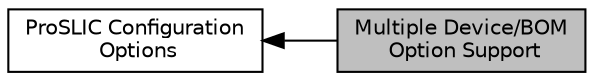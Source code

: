 digraph "Multiple Device/BOM Option Support"
{
  edge [fontname="Helvetica",fontsize="10",labelfontname="Helvetica",labelfontsize="10"];
  node [fontname="Helvetica",fontsize="10",shape=record];
  rankdir=LR;
  Node1 [label="ProSLIC Configuration\l Options",height=0.2,width=0.4,color="black", fillcolor="white", style="filled",URL="$group___p_r_o_s_l_i_c___c_f_g.html"];
  Node0 [label="Multiple Device/BOM\l Option Support",height=0.2,width=0.4,color="black", fillcolor="grey75", style="filled", fontcolor="black"];
  Node1->Node0 [shape=plaintext, dir="back", style="solid"];
}
